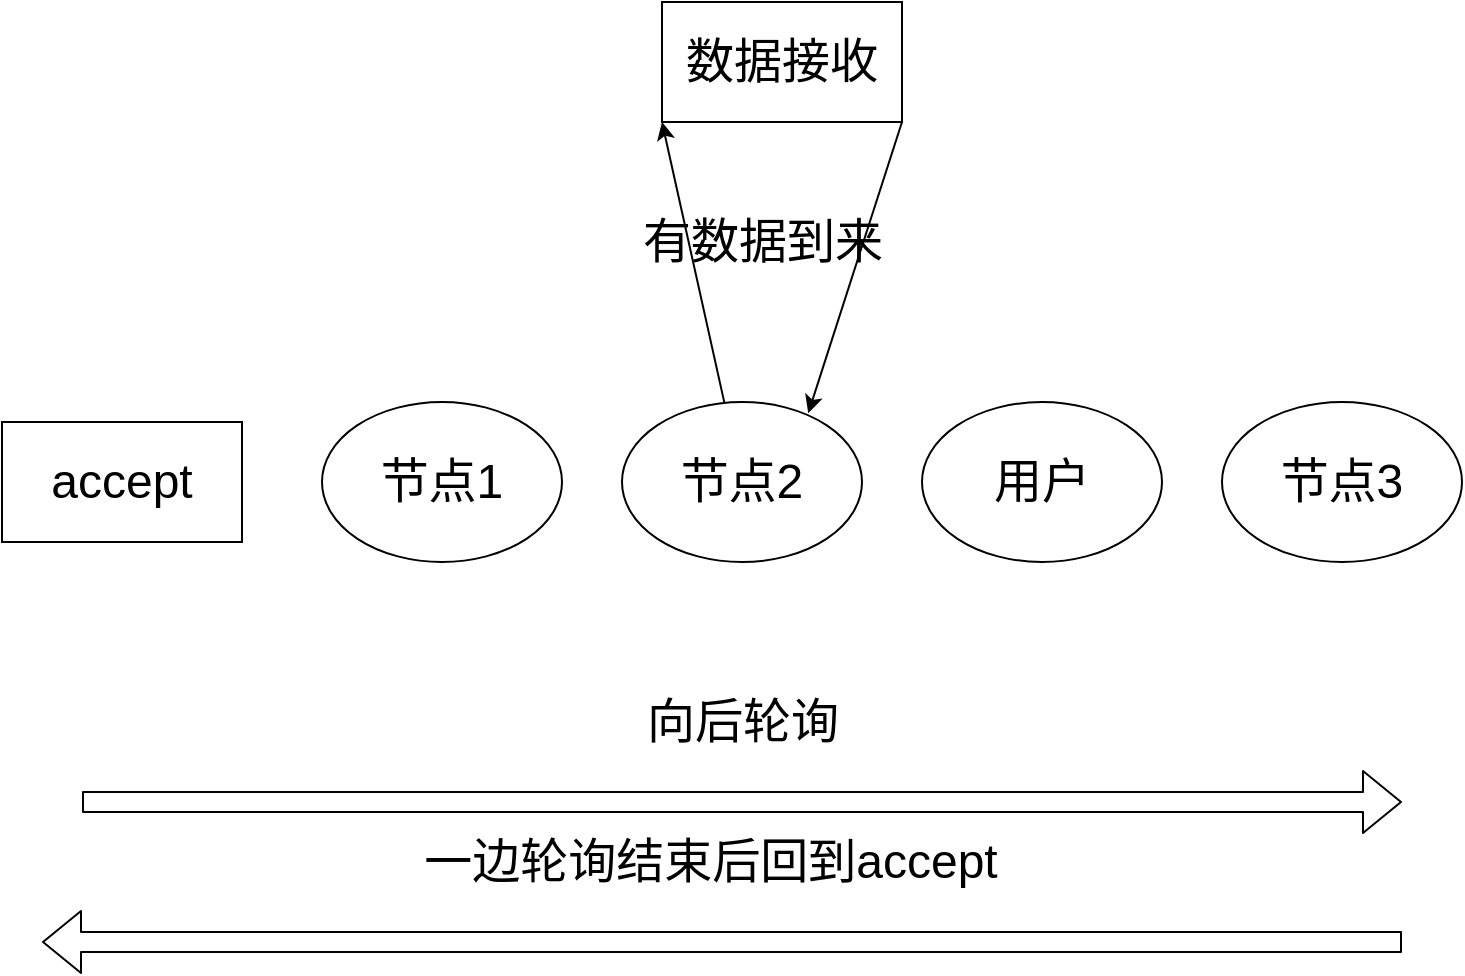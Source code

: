 <mxfile>
    <diagram id="qEVCNPBiAPw7N21ZoGg0" name="第 1 页">
        <mxGraphModel dx="1244" dy="743" grid="1" gridSize="10" guides="1" tooltips="1" connect="1" arrows="1" fold="1" page="1" pageScale="1" pageWidth="827" pageHeight="1169" math="0" shadow="0">
            <root>
                <mxCell id="0"/>
                <mxCell id="1" parent="0"/>
                <mxCell id="2" value="&lt;font style=&quot;font-size: 24px;&quot;&gt;accept&lt;/font&gt;" style="rounded=0;whiteSpace=wrap;html=1;" vertex="1" parent="1">
                    <mxGeometry x="60" y="230" width="120" height="60" as="geometry"/>
                </mxCell>
                <mxCell id="3" value="&lt;font style=&quot;font-size: 24px;&quot;&gt;节点1&lt;/font&gt;" style="ellipse;whiteSpace=wrap;html=1;" vertex="1" parent="1">
                    <mxGeometry x="220" y="220" width="120" height="80" as="geometry"/>
                </mxCell>
                <mxCell id="4" value="&lt;span style=&quot;font-size: 24px;&quot;&gt;节点2&lt;/span&gt;" style="ellipse;whiteSpace=wrap;html=1;" vertex="1" parent="1">
                    <mxGeometry x="370" y="220" width="120" height="80" as="geometry"/>
                </mxCell>
                <mxCell id="5" value="&lt;span style=&quot;font-size: 24px;&quot;&gt;节点3&lt;/span&gt;" style="ellipse;whiteSpace=wrap;html=1;" vertex="1" parent="1">
                    <mxGeometry x="670" y="220" width="120" height="80" as="geometry"/>
                </mxCell>
                <mxCell id="6" value="&lt;span style=&quot;font-size: 24px;&quot;&gt;用户&lt;/span&gt;" style="ellipse;whiteSpace=wrap;html=1;" vertex="1" parent="1">
                    <mxGeometry x="520" y="220" width="120" height="80" as="geometry"/>
                </mxCell>
                <mxCell id="8" value="" style="endArrow=classic;html=1;fontSize=24;entryX=0;entryY=1;entryDx=0;entryDy=0;" edge="1" parent="1" source="4" target="9">
                    <mxGeometry width="50" height="50" relative="1" as="geometry">
                        <mxPoint x="240" y="220" as="sourcePoint"/>
                        <mxPoint x="310" y="110" as="targetPoint"/>
                    </mxGeometry>
                </mxCell>
                <mxCell id="9" value="数据接收" style="rounded=0;whiteSpace=wrap;html=1;fontSize=24;" vertex="1" parent="1">
                    <mxGeometry x="390" y="20" width="120" height="60" as="geometry"/>
                </mxCell>
                <mxCell id="10" value="" style="endArrow=classic;html=1;fontSize=24;exitX=1;exitY=1;exitDx=0;exitDy=0;entryX=0.776;entryY=0.07;entryDx=0;entryDy=0;entryPerimeter=0;" edge="1" parent="1" source="9" target="4">
                    <mxGeometry width="50" height="50" relative="1" as="geometry">
                        <mxPoint x="430" y="120" as="sourcePoint"/>
                        <mxPoint x="460" y="210" as="targetPoint"/>
                    </mxGeometry>
                </mxCell>
                <mxCell id="11" value="有数据到来" style="text;html=1;align=center;verticalAlign=middle;resizable=0;points=[];autosize=1;strokeColor=none;fillColor=none;fontSize=24;" vertex="1" parent="1">
                    <mxGeometry x="370" y="120" width="140" height="40" as="geometry"/>
                </mxCell>
                <mxCell id="12" value="" style="shape=flexArrow;endArrow=classic;html=1;fontSize=24;" edge="1" parent="1">
                    <mxGeometry width="50" height="50" relative="1" as="geometry">
                        <mxPoint x="100" y="420" as="sourcePoint"/>
                        <mxPoint x="760" y="420" as="targetPoint"/>
                    </mxGeometry>
                </mxCell>
                <mxCell id="13" value="向后轮询" style="text;html=1;align=center;verticalAlign=middle;resizable=0;points=[];autosize=1;strokeColor=none;fillColor=none;fontSize=24;" vertex="1" parent="1">
                    <mxGeometry x="370" y="360" width="120" height="40" as="geometry"/>
                </mxCell>
                <mxCell id="19" value="" style="shape=flexArrow;endArrow=classic;html=1;fontSize=24;" edge="1" parent="1">
                    <mxGeometry width="50" height="50" relative="1" as="geometry">
                        <mxPoint x="760" y="490" as="sourcePoint"/>
                        <mxPoint x="80" y="490" as="targetPoint"/>
                    </mxGeometry>
                </mxCell>
                <mxCell id="20" value="一边轮询结束后回到accept" style="text;html=1;align=center;verticalAlign=middle;resizable=0;points=[];autosize=1;strokeColor=none;fillColor=none;fontSize=24;" vertex="1" parent="1">
                    <mxGeometry x="259" y="430" width="310" height="40" as="geometry"/>
                </mxCell>
            </root>
        </mxGraphModel>
    </diagram>
</mxfile>